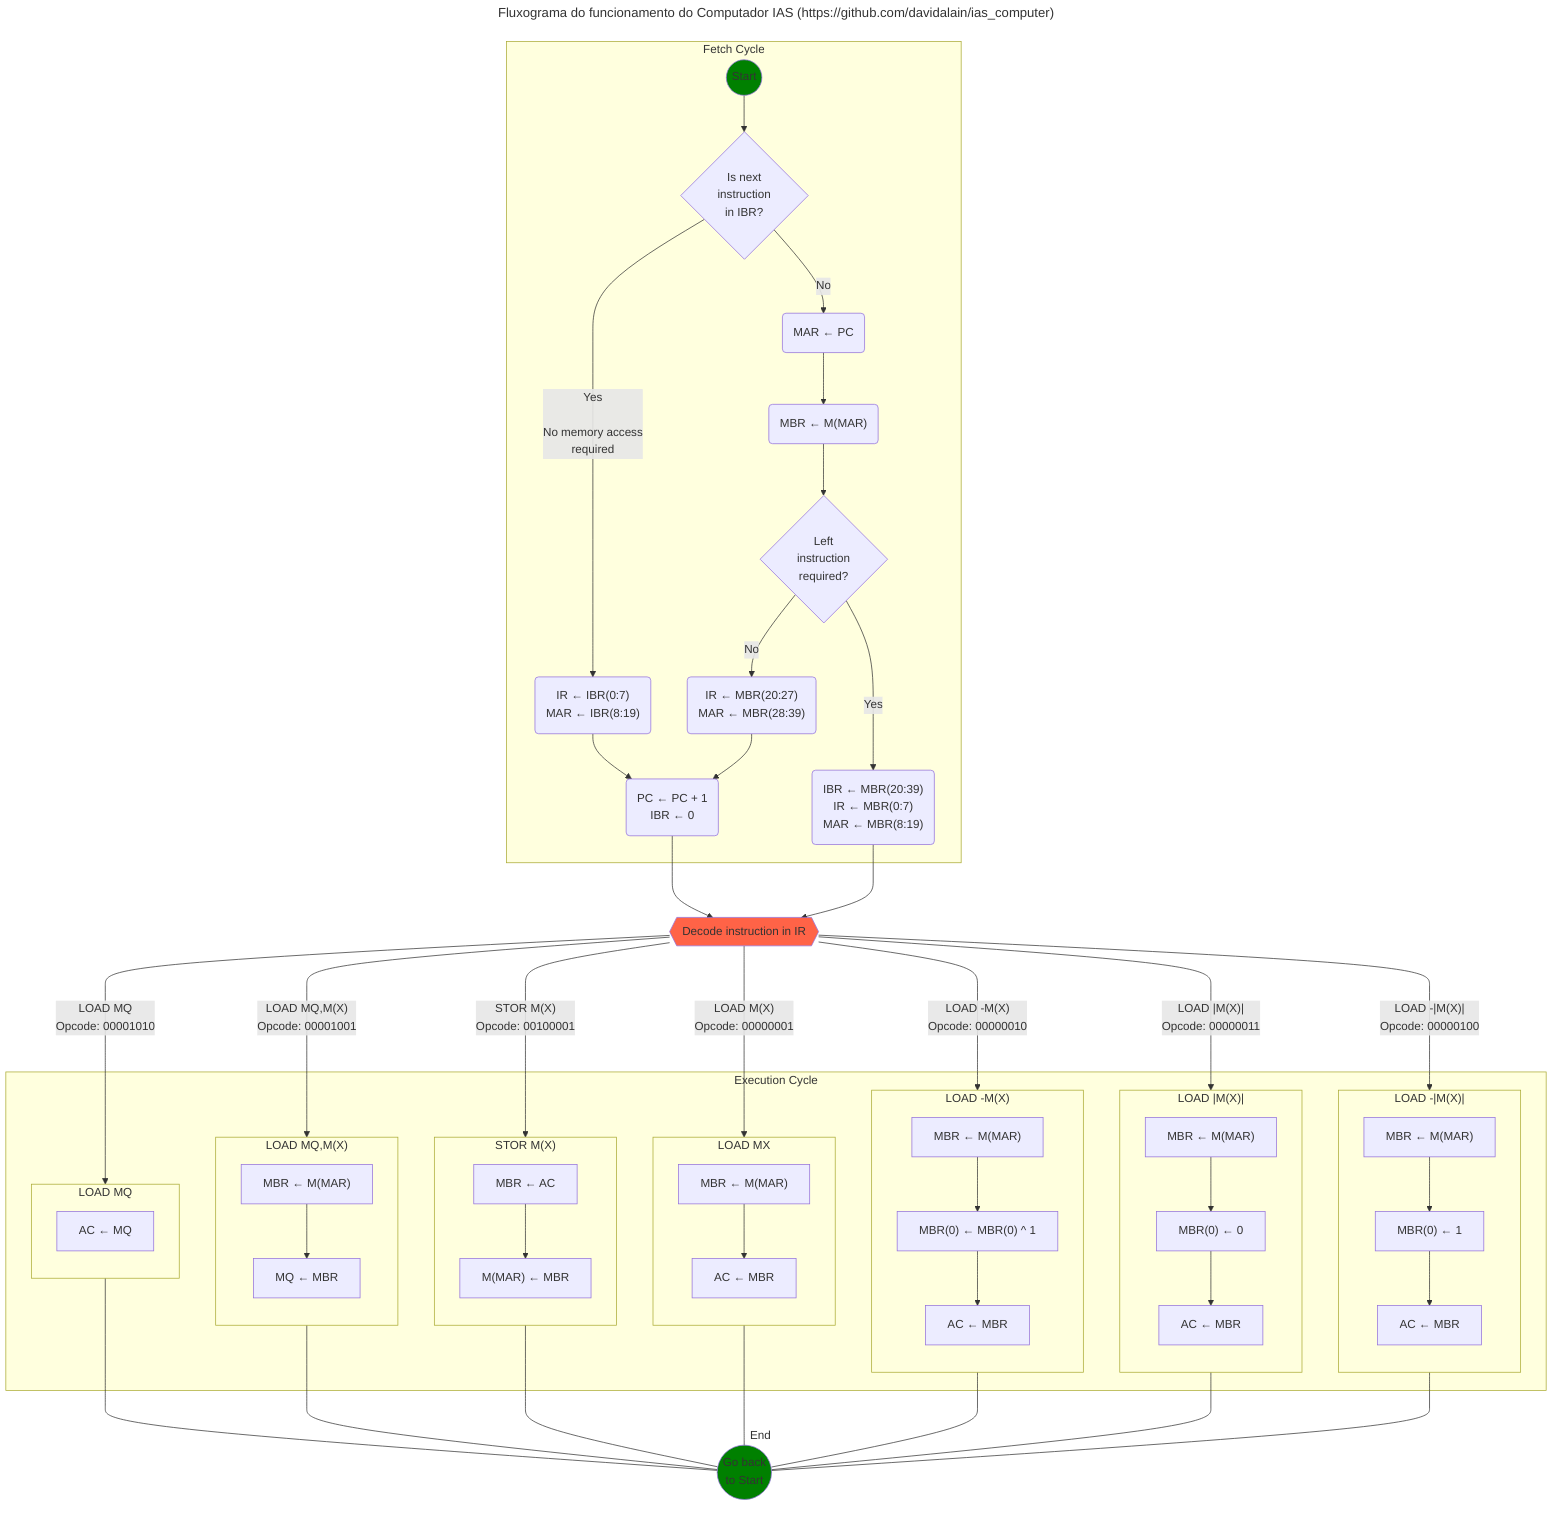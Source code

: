 ---
title:  Fluxograma do funcionamento do Computador IAS (https://github.com/davidalain/ias_computer)
---
flowchart TB

subgraph _fetch_cycle_ [Fetch Cycle]
    START((Start)):::greenClass --> B{"Is next
    instruction 
    in IBR?"}
    B --> |"Yes

    No memory access
    required"| F("IR ← IBR(0:7)
    MAR ← IBR(8:19)")
    F --> I
    B --> |No| C("MAR ← PC")
    C --> D("MBR ← M(MAR)")
    D --> E{"Left
    instruction
    required?"}
    E --> |No| H("IR ← MBR(20:27)
    MAR ← MBR(28:39)")
    E --> |Yes| G("IBR ← MBR(20:39)
    IR ← MBR(0:7)
    MAR ← MBR(8:19)")
    H --> I("PC ← PC + 1
    IBR ← 0")
end

subgraph _decode_ [ ]
    I --> DECODE
    G --> DECODE
    DECODE{{"Decode instruction in IR"}}:::orangeClass

    style _decode_ fill:transparent,stroke:transparent

    direction TB
end


subgraph _execution_cycle_ [Execution Cycle]

    %%%%  Instruções de transferência de dados
    %% [José Otávio Gurgel Souto](https://github.com/OTGSJ)
    %% [Fagner Timoteo da Silva](https://github.com/Othergamer1)
    %% [João Pedro Bezerra Oliveira](https://github.com/yJPBO)

    DECODE --->|"LOAD MQ
    Opcode: 00001010"| loadmq_sp

    subgraph loadmq_sp ["LOAD MQ"];
    %%Transfere o valor de MQ para AC
        loadmq01["AC ← MQ"]
        direction TB
    end

    DECODE --->|"LOAD MQ,M(X)
    Opcode: 00001001"| loadmqmx_sp

    subgraph loadmqmx_sp ["LOAD MQ,M(X)"];
    %%Transfere o valor de M(X) para MQ
            loadmqmx01["MBR ← M(MAR)"]
            loadmqmx02["MQ ← MBR"]

            loadmqmx01 --> loadmqmx02
            direction TB
    end

    DECODE --->|"STOR M(X)
    Opcode: 00100001"| stormx_sp

    subgraph stormx_sp ["STOR M(X)"];
    %%Transfere o valor de AC para para M(X)
            stormx01["MBR ← AC"]
            stormx02["M(MAR) ← MBR"]

            stormx01 --> stormx02
            direction TB
    end

    DECODE --->|"LOAD M(X)
    Opcode: 00000001"| loadmx_sp

    subgraph loadmx_sp["LOAD MX"];
    %%Transfere o valor de M(X) para AC
            loadmx01["MBR ← M(MAR)"]
            loadmx02["AC ← MBR"]

            loadmx01 --> loadmx02
            direction TB
    end

    DECODE --->|"LOAD -M(X)
    Opcode: 00000010"| loadminusmx_sp

    subgraph loadminusmx_sp ["LOAD -M(X)"];
    %%Transfere o valor negativo de M(X) para AC 
            loadminusmx01["MBR ← M(MAR)"]
            loadminusmx02["MBR(0) ← MBR(0) ^ 1"]
            loadminusmx03["AC ← MBR"]

            loadminusmx01 --> loadminusmx02
            loadminusmx02 --> loadminusmx03
            direction TB
    end

    DECODE --->|"LOAD |M(X)|
    Opcode: 00000011"| loadabsolutemx_sp

    subgraph loadabsolutemx_sp["LOAD |M(X)|"];
    %%Transfere o valor absoluto de M(X) para AC
            loadabsolutemx01["MBR ← M(MAR)"]
            loadabsolutemx02["MBR(0) ← 0"]
            loadabsolutemx03["AC ← MBR"]

            loadabsolutemx01 --> loadabsolutemx02
            loadabsolutemx02 --> loadabsolutemx03
            direction TB
    end

    DECODE --->|"LOAD -|M(X)|
    Opcode: 00000100"| loadminusabsolutemx_sp

    subgraph loadminusabsolutemx_sp["LOAD -|M(X)|"];
    %%Transfere o valor absoluto negativo de M(X) para AC
            loadminusabsolutemx01["MBR ← M(MAR)"]
            loadminusabsolutemx02["MBR(0) ← 1"]
            loadminusabsolutemx03["AC ← MBR"]

            loadminusabsolutemx01 --> loadminusabsolutemx02
            loadminusabsolutemx02 --> loadminusabsolutemx03
            direction TB
    end
	
end

subgraph _end_ [End]
    style _end_ fill:transparent,stroke:transparent

    END(("Go back
    to Start")):::greenClass

    loadmq_sp --- END
    loadmqmx_sp --- END
    stormx_sp --- END
    loadmx_sp--- END
    loadminusmx_sp --- END
    loadabsolutemx_sp --- END
    loadminusabsolutemx_sp --- END
	
    direction TB
end

classDef greenClass fill:#008000
classDef orangeClass fill:#FF6347
classDef redFontClass color:#FF0000